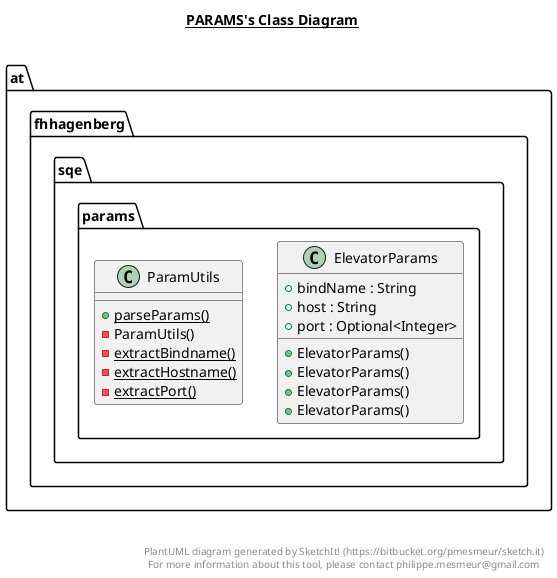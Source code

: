 @startuml

title __PARAMS's Class Diagram__\n

  namespace at.fhhagenberg.sqe {
    namespace params {
      class at.fhhagenberg.sqe.params.ElevatorParams {
          + bindName : String
          + host : String
          + port : Optional<Integer>
          + ElevatorParams()
          + ElevatorParams()
          + ElevatorParams()
          + ElevatorParams()
      }
    }
  }
  

  namespace at.fhhagenberg.sqe {
    namespace params {
      class at.fhhagenberg.sqe.params.ParamUtils {
          {static} + parseParams()
          - ParamUtils()
          {static} - extractBindname()
          {static} - extractHostname()
          {static} - extractPort()
      }
    }
  }
  



right footer


PlantUML diagram generated by SketchIt! (https://bitbucket.org/pmesmeur/sketch.it)
For more information about this tool, please contact philippe.mesmeur@gmail.com
endfooter

@enduml
